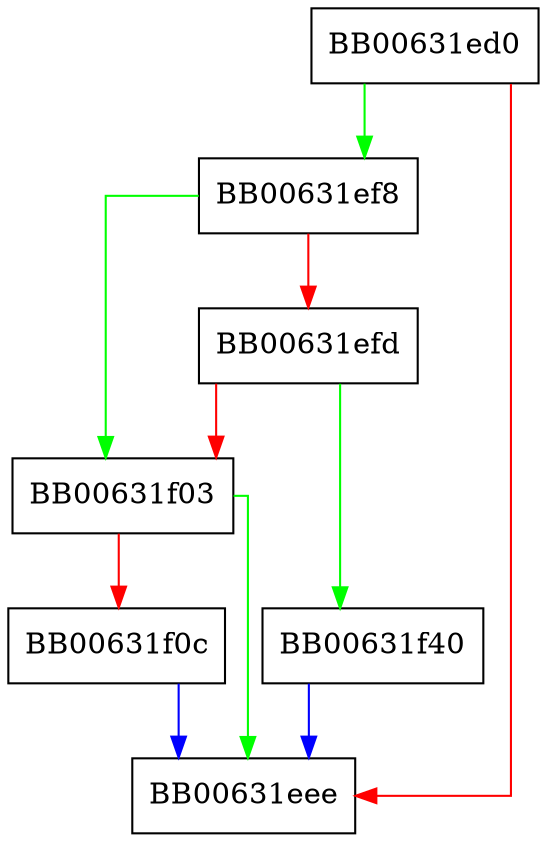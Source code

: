 digraph ossl_rsa_pss_get_param {
  node [shape="box"];
  graph [splines=ortho];
  BB00631ed0 -> BB00631ef8 [color="green"];
  BB00631ed0 -> BB00631eee [color="red"];
  BB00631ef8 -> BB00631f03 [color="green"];
  BB00631ef8 -> BB00631efd [color="red"];
  BB00631efd -> BB00631f40 [color="green"];
  BB00631efd -> BB00631f03 [color="red"];
  BB00631f03 -> BB00631eee [color="green"];
  BB00631f03 -> BB00631f0c [color="red"];
  BB00631f0c -> BB00631eee [color="blue"];
  BB00631f40 -> BB00631eee [color="blue"];
}